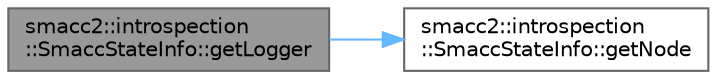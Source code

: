 digraph "smacc2::introspection::SmaccStateInfo::getLogger"
{
 // LATEX_PDF_SIZE
  bgcolor="transparent";
  edge [fontname=Helvetica,fontsize=10,labelfontname=Helvetica,labelfontsize=10];
  node [fontname=Helvetica,fontsize=10,shape=box,height=0.2,width=0.4];
  rankdir="LR";
  Node1 [label="smacc2::introspection\l::SmaccStateInfo::getLogger",height=0.2,width=0.4,color="gray40", fillcolor="grey60", style="filled", fontcolor="black",tooltip=" "];
  Node1 -> Node2 [color="steelblue1",style="solid"];
  Node2 [label="smacc2::introspection\l::SmaccStateInfo::getNode",height=0.2,width=0.4,color="grey40", fillcolor="white", style="filled",URL="$classsmacc2_1_1introspection_1_1SmaccStateInfo.html#ad985d1d842f292da1638330c03ac3a14",tooltip=" "];
}
